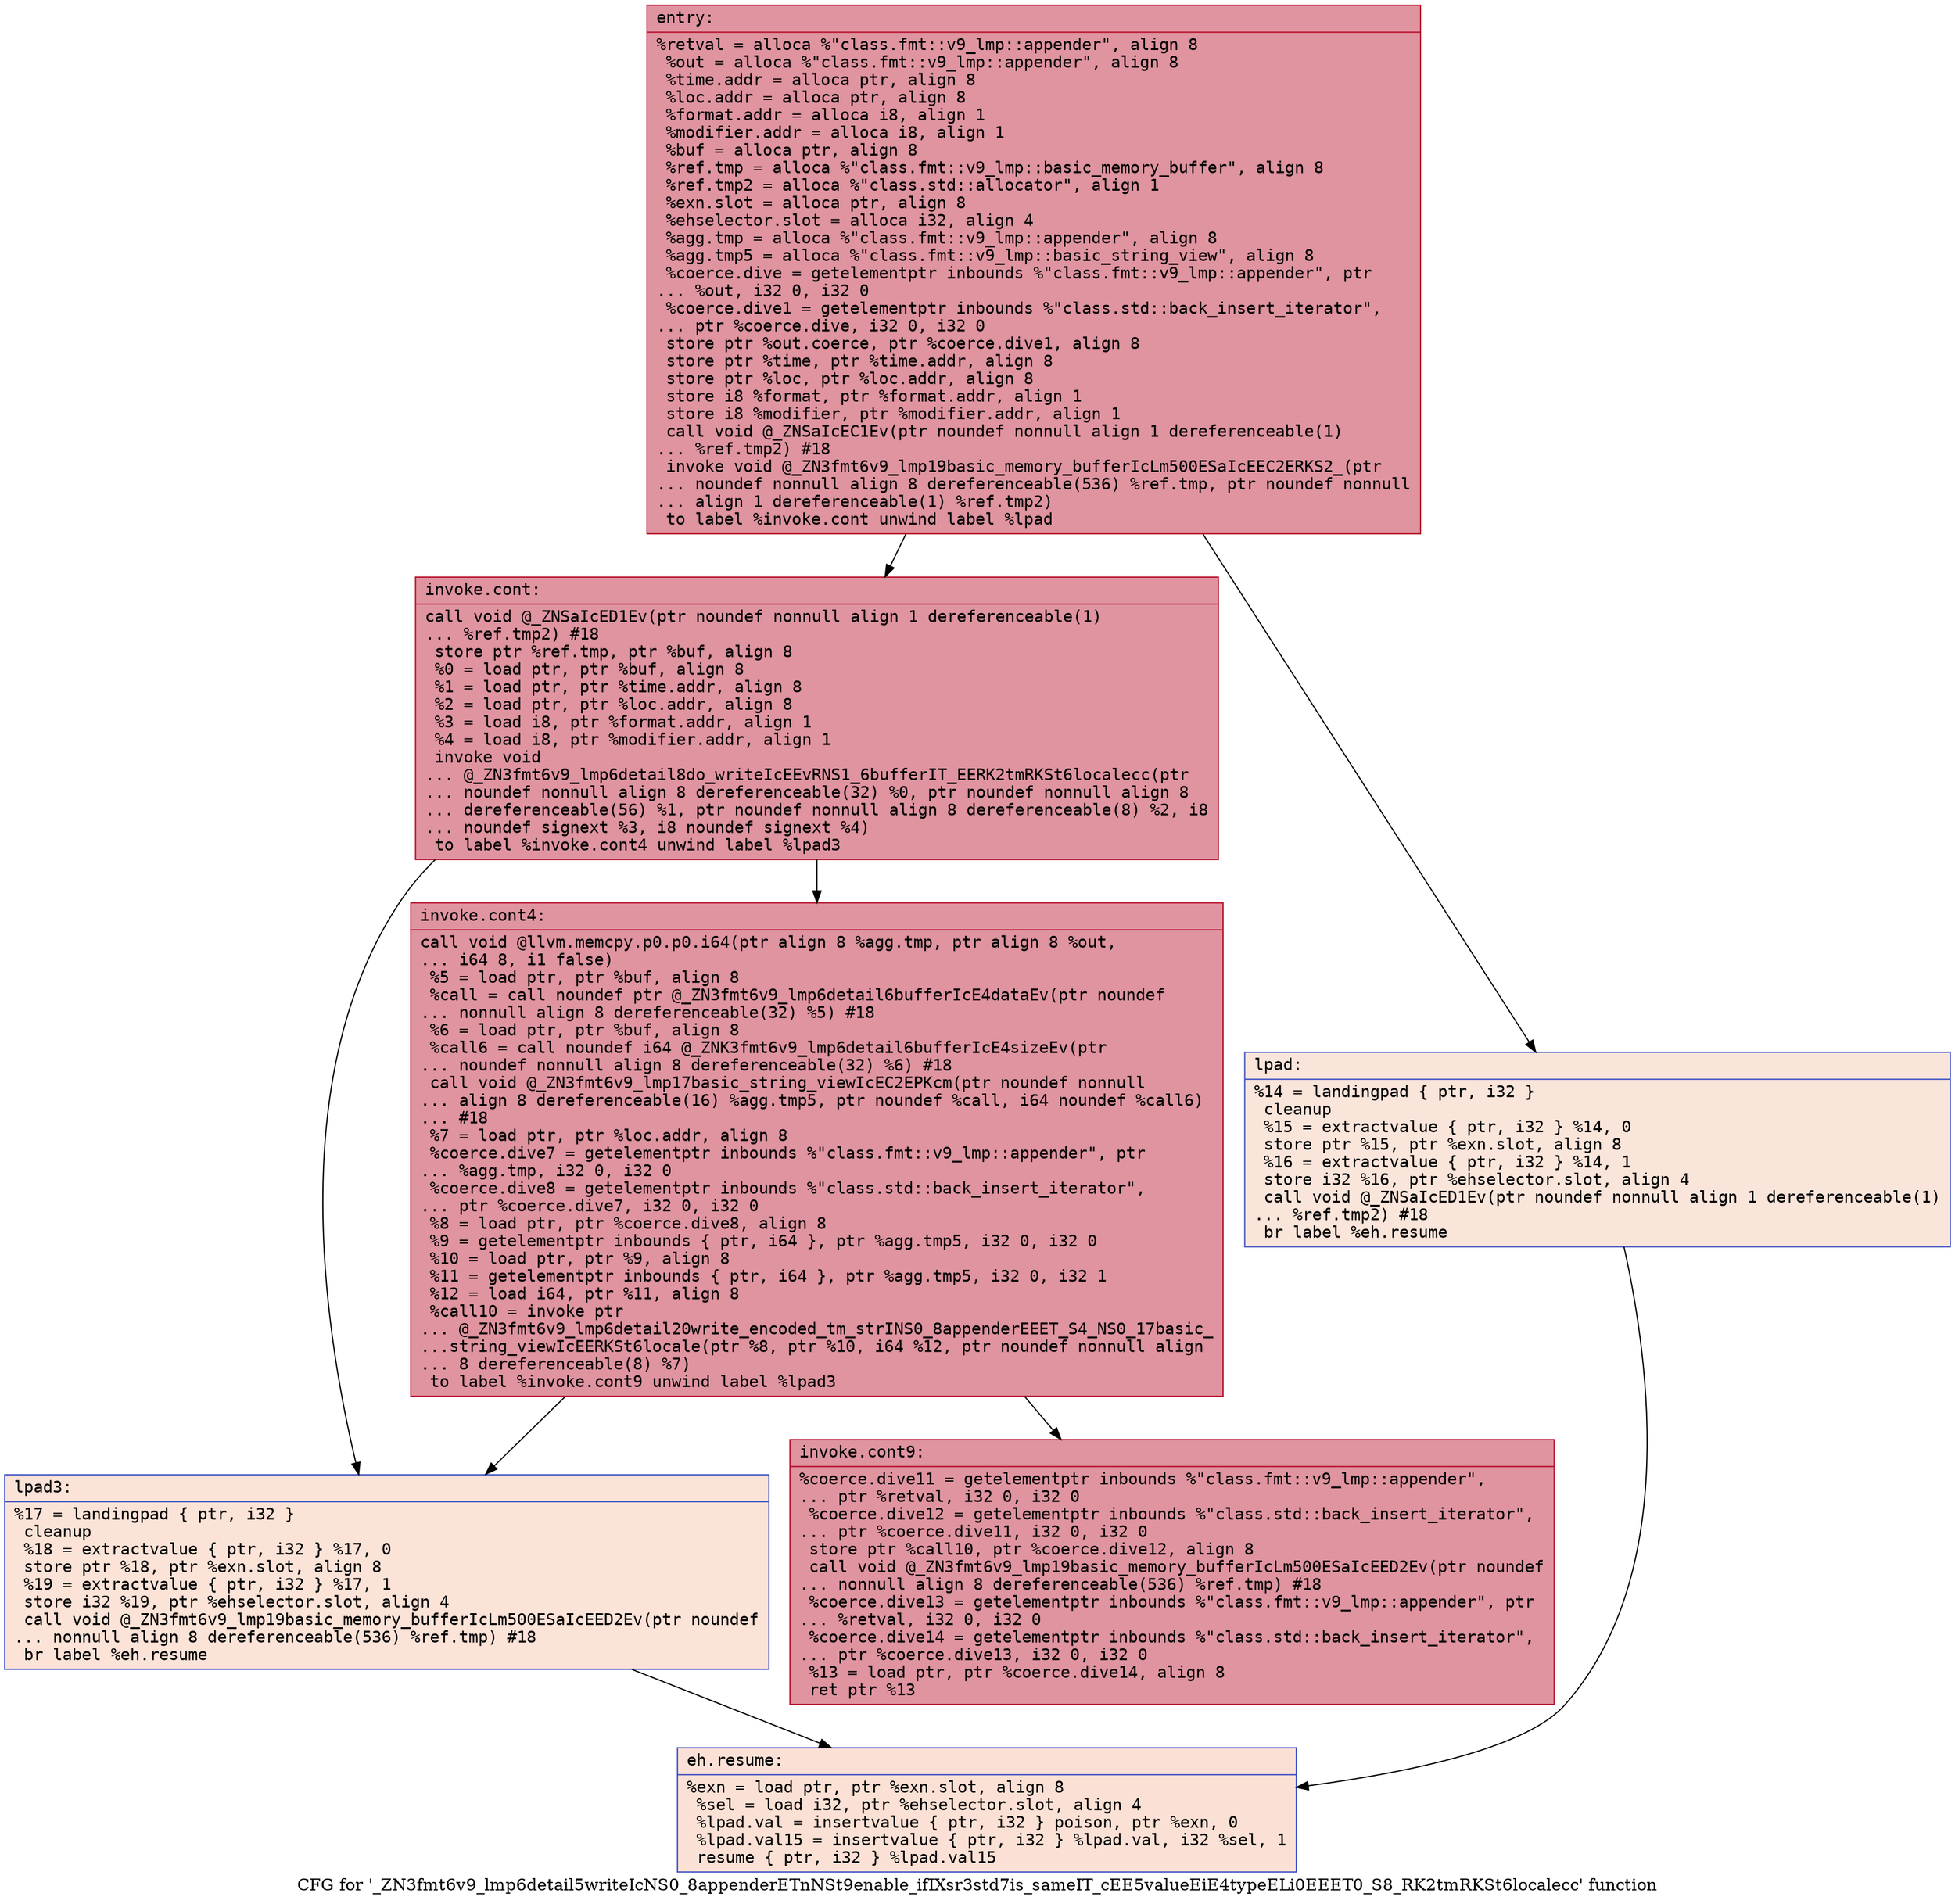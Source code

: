 digraph "CFG for '_ZN3fmt6v9_lmp6detail5writeIcNS0_8appenderETnNSt9enable_ifIXsr3std7is_sameIT_cEE5valueEiE4typeELi0EEET0_S8_RK2tmRKSt6localecc' function" {
	label="CFG for '_ZN3fmt6v9_lmp6detail5writeIcNS0_8appenderETnNSt9enable_ifIXsr3std7is_sameIT_cEE5valueEiE4typeELi0EEET0_S8_RK2tmRKSt6localecc' function";

	Node0x55841698de50 [shape=record,color="#b70d28ff", style=filled, fillcolor="#b70d2870" fontname="Courier",label="{entry:\l|  %retval = alloca %\"class.fmt::v9_lmp::appender\", align 8\l  %out = alloca %\"class.fmt::v9_lmp::appender\", align 8\l  %time.addr = alloca ptr, align 8\l  %loc.addr = alloca ptr, align 8\l  %format.addr = alloca i8, align 1\l  %modifier.addr = alloca i8, align 1\l  %buf = alloca ptr, align 8\l  %ref.tmp = alloca %\"class.fmt::v9_lmp::basic_memory_buffer\", align 8\l  %ref.tmp2 = alloca %\"class.std::allocator\", align 1\l  %exn.slot = alloca ptr, align 8\l  %ehselector.slot = alloca i32, align 4\l  %agg.tmp = alloca %\"class.fmt::v9_lmp::appender\", align 8\l  %agg.tmp5 = alloca %\"class.fmt::v9_lmp::basic_string_view\", align 8\l  %coerce.dive = getelementptr inbounds %\"class.fmt::v9_lmp::appender\", ptr\l... %out, i32 0, i32 0\l  %coerce.dive1 = getelementptr inbounds %\"class.std::back_insert_iterator\",\l... ptr %coerce.dive, i32 0, i32 0\l  store ptr %out.coerce, ptr %coerce.dive1, align 8\l  store ptr %time, ptr %time.addr, align 8\l  store ptr %loc, ptr %loc.addr, align 8\l  store i8 %format, ptr %format.addr, align 1\l  store i8 %modifier, ptr %modifier.addr, align 1\l  call void @_ZNSaIcEC1Ev(ptr noundef nonnull align 1 dereferenceable(1)\l... %ref.tmp2) #18\l  invoke void @_ZN3fmt6v9_lmp19basic_memory_bufferIcLm500ESaIcEEC2ERKS2_(ptr\l... noundef nonnull align 8 dereferenceable(536) %ref.tmp, ptr noundef nonnull\l... align 1 dereferenceable(1) %ref.tmp2)\l          to label %invoke.cont unwind label %lpad\l}"];
	Node0x55841698de50 -> Node0x55841698f190[tooltip="entry -> invoke.cont\nProbability 100.00%" ];
	Node0x55841698de50 -> Node0x55841698f210[tooltip="entry -> lpad\nProbability 0.00%" ];
	Node0x55841698f190 [shape=record,color="#b70d28ff", style=filled, fillcolor="#b70d2870" fontname="Courier",label="{invoke.cont:\l|  call void @_ZNSaIcED1Ev(ptr noundef nonnull align 1 dereferenceable(1)\l... %ref.tmp2) #18\l  store ptr %ref.tmp, ptr %buf, align 8\l  %0 = load ptr, ptr %buf, align 8\l  %1 = load ptr, ptr %time.addr, align 8\l  %2 = load ptr, ptr %loc.addr, align 8\l  %3 = load i8, ptr %format.addr, align 1\l  %4 = load i8, ptr %modifier.addr, align 1\l  invoke void\l... @_ZN3fmt6v9_lmp6detail8do_writeIcEEvRNS1_6bufferIT_EERK2tmRKSt6localecc(ptr\l... noundef nonnull align 8 dereferenceable(32) %0, ptr noundef nonnull align 8\l... dereferenceable(56) %1, ptr noundef nonnull align 8 dereferenceable(8) %2, i8\l... noundef signext %3, i8 noundef signext %4)\l          to label %invoke.cont4 unwind label %lpad3\l}"];
	Node0x55841698f190 -> Node0x55841698f990[tooltip="invoke.cont -> invoke.cont4\nProbability 100.00%" ];
	Node0x55841698f190 -> Node0x55841698fa10[tooltip="invoke.cont -> lpad3\nProbability 0.00%" ];
	Node0x55841698f990 [shape=record,color="#b70d28ff", style=filled, fillcolor="#b70d2870" fontname="Courier",label="{invoke.cont4:\l|  call void @llvm.memcpy.p0.p0.i64(ptr align 8 %agg.tmp, ptr align 8 %out,\l... i64 8, i1 false)\l  %5 = load ptr, ptr %buf, align 8\l  %call = call noundef ptr @_ZN3fmt6v9_lmp6detail6bufferIcE4dataEv(ptr noundef\l... nonnull align 8 dereferenceable(32) %5) #18\l  %6 = load ptr, ptr %buf, align 8\l  %call6 = call noundef i64 @_ZNK3fmt6v9_lmp6detail6bufferIcE4sizeEv(ptr\l... noundef nonnull align 8 dereferenceable(32) %6) #18\l  call void @_ZN3fmt6v9_lmp17basic_string_viewIcEC2EPKcm(ptr noundef nonnull\l... align 8 dereferenceable(16) %agg.tmp5, ptr noundef %call, i64 noundef %call6)\l... #18\l  %7 = load ptr, ptr %loc.addr, align 8\l  %coerce.dive7 = getelementptr inbounds %\"class.fmt::v9_lmp::appender\", ptr\l... %agg.tmp, i32 0, i32 0\l  %coerce.dive8 = getelementptr inbounds %\"class.std::back_insert_iterator\",\l... ptr %coerce.dive7, i32 0, i32 0\l  %8 = load ptr, ptr %coerce.dive8, align 8\l  %9 = getelementptr inbounds \{ ptr, i64 \}, ptr %agg.tmp5, i32 0, i32 0\l  %10 = load ptr, ptr %9, align 8\l  %11 = getelementptr inbounds \{ ptr, i64 \}, ptr %agg.tmp5, i32 0, i32 1\l  %12 = load i64, ptr %11, align 8\l  %call10 = invoke ptr\l... @_ZN3fmt6v9_lmp6detail20write_encoded_tm_strINS0_8appenderEEET_S4_NS0_17basic_\l...string_viewIcEERKSt6locale(ptr %8, ptr %10, i64 %12, ptr noundef nonnull align\l... 8 dereferenceable(8) %7)\l          to label %invoke.cont9 unwind label %lpad3\l}"];
	Node0x55841698f990 -> Node0x558416990bc0[tooltip="invoke.cont4 -> invoke.cont9\nProbability 100.00%" ];
	Node0x55841698f990 -> Node0x55841698fa10[tooltip="invoke.cont4 -> lpad3\nProbability 0.00%" ];
	Node0x558416990bc0 [shape=record,color="#b70d28ff", style=filled, fillcolor="#b70d2870" fontname="Courier",label="{invoke.cont9:\l|  %coerce.dive11 = getelementptr inbounds %\"class.fmt::v9_lmp::appender\",\l... ptr %retval, i32 0, i32 0\l  %coerce.dive12 = getelementptr inbounds %\"class.std::back_insert_iterator\",\l... ptr %coerce.dive11, i32 0, i32 0\l  store ptr %call10, ptr %coerce.dive12, align 8\l  call void @_ZN3fmt6v9_lmp19basic_memory_bufferIcLm500ESaIcEED2Ev(ptr noundef\l... nonnull align 8 dereferenceable(536) %ref.tmp) #18\l  %coerce.dive13 = getelementptr inbounds %\"class.fmt::v9_lmp::appender\", ptr\l... %retval, i32 0, i32 0\l  %coerce.dive14 = getelementptr inbounds %\"class.std::back_insert_iterator\",\l... ptr %coerce.dive13, i32 0, i32 0\l  %13 = load ptr, ptr %coerce.dive14, align 8\l  ret ptr %13\l}"];
	Node0x55841698f210 [shape=record,color="#3d50c3ff", style=filled, fillcolor="#f4c5ad70" fontname="Courier",label="{lpad:\l|  %14 = landingpad \{ ptr, i32 \}\l          cleanup\l  %15 = extractvalue \{ ptr, i32 \} %14, 0\l  store ptr %15, ptr %exn.slot, align 8\l  %16 = extractvalue \{ ptr, i32 \} %14, 1\l  store i32 %16, ptr %ehselector.slot, align 4\l  call void @_ZNSaIcED1Ev(ptr noundef nonnull align 1 dereferenceable(1)\l... %ref.tmp2) #18\l  br label %eh.resume\l}"];
	Node0x55841698f210 -> Node0x558416991890[tooltip="lpad -> eh.resume\nProbability 100.00%" ];
	Node0x55841698fa10 [shape=record,color="#3d50c3ff", style=filled, fillcolor="#f6bfa670" fontname="Courier",label="{lpad3:\l|  %17 = landingpad \{ ptr, i32 \}\l          cleanup\l  %18 = extractvalue \{ ptr, i32 \} %17, 0\l  store ptr %18, ptr %exn.slot, align 8\l  %19 = extractvalue \{ ptr, i32 \} %17, 1\l  store i32 %19, ptr %ehselector.slot, align 4\l  call void @_ZN3fmt6v9_lmp19basic_memory_bufferIcLm500ESaIcEED2Ev(ptr noundef\l... nonnull align 8 dereferenceable(536) %ref.tmp) #18\l  br label %eh.resume\l}"];
	Node0x55841698fa10 -> Node0x558416991890[tooltip="lpad3 -> eh.resume\nProbability 100.00%" ];
	Node0x558416991890 [shape=record,color="#3d50c3ff", style=filled, fillcolor="#f7bca170" fontname="Courier",label="{eh.resume:\l|  %exn = load ptr, ptr %exn.slot, align 8\l  %sel = load i32, ptr %ehselector.slot, align 4\l  %lpad.val = insertvalue \{ ptr, i32 \} poison, ptr %exn, 0\l  %lpad.val15 = insertvalue \{ ptr, i32 \} %lpad.val, i32 %sel, 1\l  resume \{ ptr, i32 \} %lpad.val15\l}"];
}
